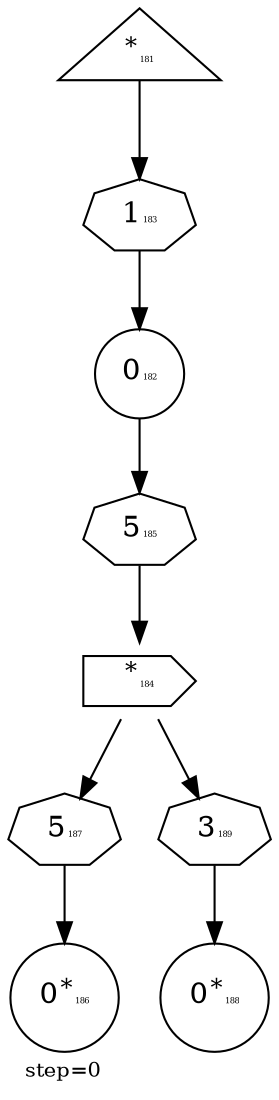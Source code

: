digraph {
  graph  [labelloc=bottom,labeljust=left,fontsize="10",label="step=0"];
  "181" [shape=triangle,peripheries="1",label=<<SUP>*</SUP><FONT POINT-SIZE='4'>181</FONT>>,labelfontcolor=black,color=black];
  "182" [shape=circle,peripheries="1",label=<0<FONT POINT-SIZE='4'>182</FONT>>,labelfontcolor=black,color=black];
  "184" [shape=cds,peripheries="1",label=<<SUP>*</SUP><FONT POINT-SIZE='4'>184</FONT>>,labelfontcolor=black,color=black];
  "186" [shape=circle,peripheries="1",label=<0<SUP>*</SUP><FONT POINT-SIZE='4'>186</FONT>>,labelfontcolor=black,color=black];
  "188" [shape=circle,peripheries="1",label=<0<SUP>*</SUP><FONT POINT-SIZE='4'>188</FONT>>,labelfontcolor=black,color=black];
  "183" [label=<1<FONT POINT-SIZE='4'>183</FONT>>,peripheries="1",color=black,shape=septagon];
  "181" -> "183" [color=black];
  "183" -> "182" [color=black];
  "185" [label=<5<FONT POINT-SIZE='4'>185</FONT>>,peripheries="1",color=black,shape=septagon];
  "182" -> "185" [color=black];
  "185" -> "184" [color=black];
  "187" [label=<5<FONT POINT-SIZE='4'>187</FONT>>,peripheries="1",color=black,shape=septagon];
  "184" -> "187" [color=black];
  "187" -> "186" [color=black];
  "189" [label=<3<FONT POINT-SIZE='4'>189</FONT>>,peripheries="1",color=black,shape=septagon];
  "184" -> "189" [color=black];
  "189" -> "188" [color=black];
}